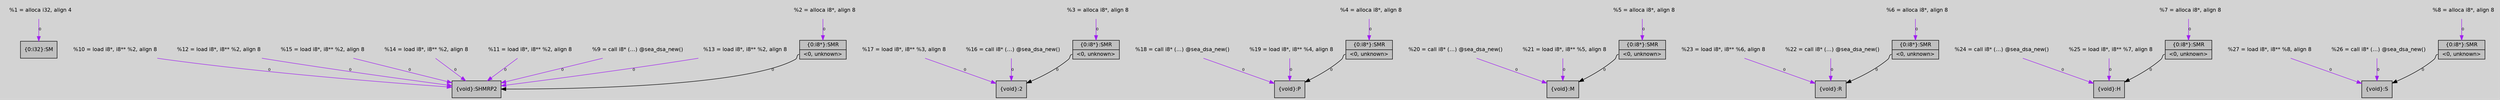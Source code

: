 digraph unnamed {
	graph [center=true, ratio=true, bgcolor=lightgray, fontname=Helvetica];
	node  [fontname=Helvetica, fontsize=11];

	Node0x46e9890 [shape=record,fillcolor=gray, style=filled,label="{\{0:i32\}:SM}"];
	Node0x46e6ca0 [shape=record,fillcolor=gray, style=filled,label="{\{0:i8*\}:SMR|{<s0>\<0, unknown\>}}"];
	Node0x46e74b0 [shape=record,fillcolor=gray, style=filled,label="{\{0:i8*\}:SMR|{<s0>\<0, unknown\>}}"];
	Node0x46eae50 [shape=record,fillcolor=gray, style=filled,label="{\{0:i8*\}:SMR|{<s0>\<0, unknown\>}}"];
	Node0x46fbdc0 [shape=record,fillcolor=gray, style=filled,label="{\{0:i8*\}:SMR|{<s0>\<0, unknown\>}}"];
	Node0x46fbf20 [shape=record,fillcolor=gray, style=filled,label="{\{0:i8*\}:SMR|{<s0>\<0, unknown\>}}"];
	Node0x46fbfc0 [shape=record,fillcolor=gray, style=filled,label="{\{0:i8*\}:SMR|{<s0>\<0, unknown\>}}"];
	Node0x46fc090 [shape=record,fillcolor=gray, style=filled,label="{\{0:i8*\}:SMR|{<s0>\<0, unknown\>}}"];
	Node0x46fd990 [shape=record,fillcolor=gray, style=filled,label="{\{void\}:SHMRP2}"];
	Node0x46fdfe0 [shape=record,fillcolor=gray, style=filled,label="{\{void\}:2}"];
	Node0x46fe570 [shape=record,fillcolor=gray, style=filled,label="{\{void\}:P}"];
	Node0x46feb00 [shape=record,fillcolor=gray, style=filled,label="{\{void\}:M}"];
	Node0x46ff090 [shape=record,fillcolor=gray, style=filled,label="{\{void\}:R}"];
	Node0x46ff620 [shape=record,fillcolor=gray, style=filled,label="{\{void\}:H}"];
	Node0x46ffbb0 [shape=record,fillcolor=gray, style=filled,label="{\{void\}:S}"];
	Node0x46e4618 [shape=plaintext, label ="  %7 = alloca i8*, align 8"];
	Node0x46e4618 -> Node0x46fbfc0[arrowtail=tee,label="0",fontsize=8,color=purple];
	Node0x46e4678 [shape=plaintext, label ="  %8 = alloca i8*, align 8"];
	Node0x46e4678 -> Node0x46fc090[arrowtail=tee,label="0",fontsize=8,color=purple];
	Node0x46e4a28 [shape=plaintext, label ="  %10 = load i8*, i8** %2, align 8"];
	Node0x46e4a28 -> Node0x46fd990[arrowtail=tee,label="0",fontsize=8,color=purple];
	Node0x46e6798 [shape=plaintext, label ="  %27 = load i8*, i8** %8, align 8"];
	Node0x46e6798 -> Node0x46ffbb0[arrowtail=tee,label="0",fontsize=8,color=purple];
	Node0x46e63e8 [shape=plaintext, label ="  %24 = call i8* (...) @sea_dsa_new()"];
	Node0x46e63e8 -> Node0x46ff620[arrowtail=tee,label="0",fontsize=8,color=purple];
	Node0x46e3cf8 [shape=plaintext, label ="  %1 = alloca i32, align 4"];
	Node0x46e3cf8 -> Node0x46e9890[arrowtail=tee,label="0",fontsize=8,color=purple];
	Node0x46e4f58 [shape=plaintext, label ="  %12 = load i8*, i8** %2, align 8"];
	Node0x46e4f58 -> Node0x46fd990[arrowtail=tee,label="0",fontsize=8,color=purple];
	Node0x46e6658 [shape=plaintext, label ="  %26 = call i8* (...) @sea_dsa_new()"];
	Node0x46e6658 -> Node0x46ffbb0[arrowtail=tee,label="0",fontsize=8,color=purple];
	Node0x46e5738 [shape=plaintext, label ="  %15 = load i8*, i8** %2, align 8"];
	Node0x46e5738 -> Node0x46fd990[arrowtail=tee,label="0",fontsize=8,color=purple];
	Node0x46e43b8 [shape=plaintext, label ="  %2 = alloca i8*, align 8"];
	Node0x46e43b8 -> Node0x46e6ca0[arrowtail=tee,label="0",fontsize=8,color=purple];
	Node0x46e62b8 [shape=plaintext, label ="  %23 = load i8*, i8** %6, align 8"];
	Node0x46e62b8 -> Node0x46ff090[arrowtail=tee,label="0",fontsize=8,color=purple];
	Node0x46e5b18 [shape=plaintext, label ="  %17 = load i8*, i8** %3, align 8"];
	Node0x46e5b18 -> Node0x46fdfe0[arrowtail=tee,label="0",fontsize=8,color=purple];
	Node0x46e5f08 [shape=plaintext, label ="  %20 = call i8* (...) @sea_dsa_new()"];
	Node0x46e5f08 -> Node0x46feb00[arrowtail=tee,label="0",fontsize=8,color=purple];
	Node0x46e6528 [shape=plaintext, label ="  %25 = load i8*, i8** %7, align 8"];
	Node0x46e6528 -> Node0x46ff620[arrowtail=tee,label="0",fontsize=8,color=purple];
	Node0x46e5498 [shape=plaintext, label ="  %14 = load i8*, i8** %2, align 8"];
	Node0x46e5498 -> Node0x46fd990[arrowtail=tee,label="0",fontsize=8,color=purple];
	Node0x46e4448 [shape=plaintext, label ="  %3 = alloca i8*, align 8"];
	Node0x46e4448 -> Node0x46e74b0[arrowtail=tee,label="0",fontsize=8,color=purple];
	Node0x46e5c98 [shape=plaintext, label ="  %18 = call i8* (...) @sea_dsa_new()"];
	Node0x46e5c98 -> Node0x46fe570[arrowtail=tee,label="0",fontsize=8,color=purple];
	Node0x46e44a8 [shape=plaintext, label ="  %4 = alloca i8*, align 8"];
	Node0x46e44a8 -> Node0x46eae50[arrowtail=tee,label="0",fontsize=8,color=purple];
	Node0x46e6178 [shape=plaintext, label ="  %22 = call i8* (...) @sea_dsa_new()"];
	Node0x46e6178 -> Node0x46ff090[arrowtail=tee,label="0",fontsize=8,color=purple];
	Node0x46e4cd8 [shape=plaintext, label ="  %11 = load i8*, i8** %2, align 8"];
	Node0x46e4cd8 -> Node0x46fd990[arrowtail=tee,label="0",fontsize=8,color=purple];
	Node0x46e59d8 [shape=plaintext, label ="  %16 = call i8* (...) @sea_dsa_new()"];
	Node0x46e59d8 -> Node0x46fdfe0[arrowtail=tee,label="0",fontsize=8,color=purple];
	Node0x46e5dd8 [shape=plaintext, label ="  %19 = load i8*, i8** %4, align 8"];
	Node0x46e5dd8 -> Node0x46fe570[arrowtail=tee,label="0",fontsize=8,color=purple];
	Node0x46e6048 [shape=plaintext, label ="  %21 = load i8*, i8** %5, align 8"];
	Node0x46e6048 -> Node0x46feb00[arrowtail=tee,label="0",fontsize=8,color=purple];
	Node0x46e4558 [shape=plaintext, label ="  %5 = alloca i8*, align 8"];
	Node0x46e4558 -> Node0x46fbdc0[arrowtail=tee,label="0",fontsize=8,color=purple];
	Node0x46e4938 [shape=plaintext, label ="  %9 = call i8* (...) @sea_dsa_new()"];
	Node0x46e4938 -> Node0x46fd990[arrowtail=tee,label="0",fontsize=8,color=purple];
	Node0x46e45b8 [shape=plaintext, label ="  %6 = alloca i8*, align 8"];
	Node0x46e45b8 -> Node0x46fbf20[arrowtail=tee,label="0",fontsize=8,color=purple];
	Node0x46e51f8 [shape=plaintext, label ="  %13 = load i8*, i8** %2, align 8"];
	Node0x46e51f8 -> Node0x46fd990[arrowtail=tee,label="0",fontsize=8,color=purple];
	Node0x46e6ca0:s0 -> Node0x46fd990[arrowtail=tee,label="0",fontsize=8];
	Node0x46e74b0:s0 -> Node0x46fdfe0[arrowtail=tee,label="0",fontsize=8];
	Node0x46eae50:s0 -> Node0x46fe570[arrowtail=tee,label="0",fontsize=8];
	Node0x46fbdc0:s0 -> Node0x46feb00[arrowtail=tee,label="0",fontsize=8];
	Node0x46fbf20:s0 -> Node0x46ff090[arrowtail=tee,label="0",fontsize=8];
	Node0x46fbfc0:s0 -> Node0x46ff620[arrowtail=tee,label="0",fontsize=8];
	Node0x46fc090:s0 -> Node0x46ffbb0[arrowtail=tee,label="0",fontsize=8];
}
